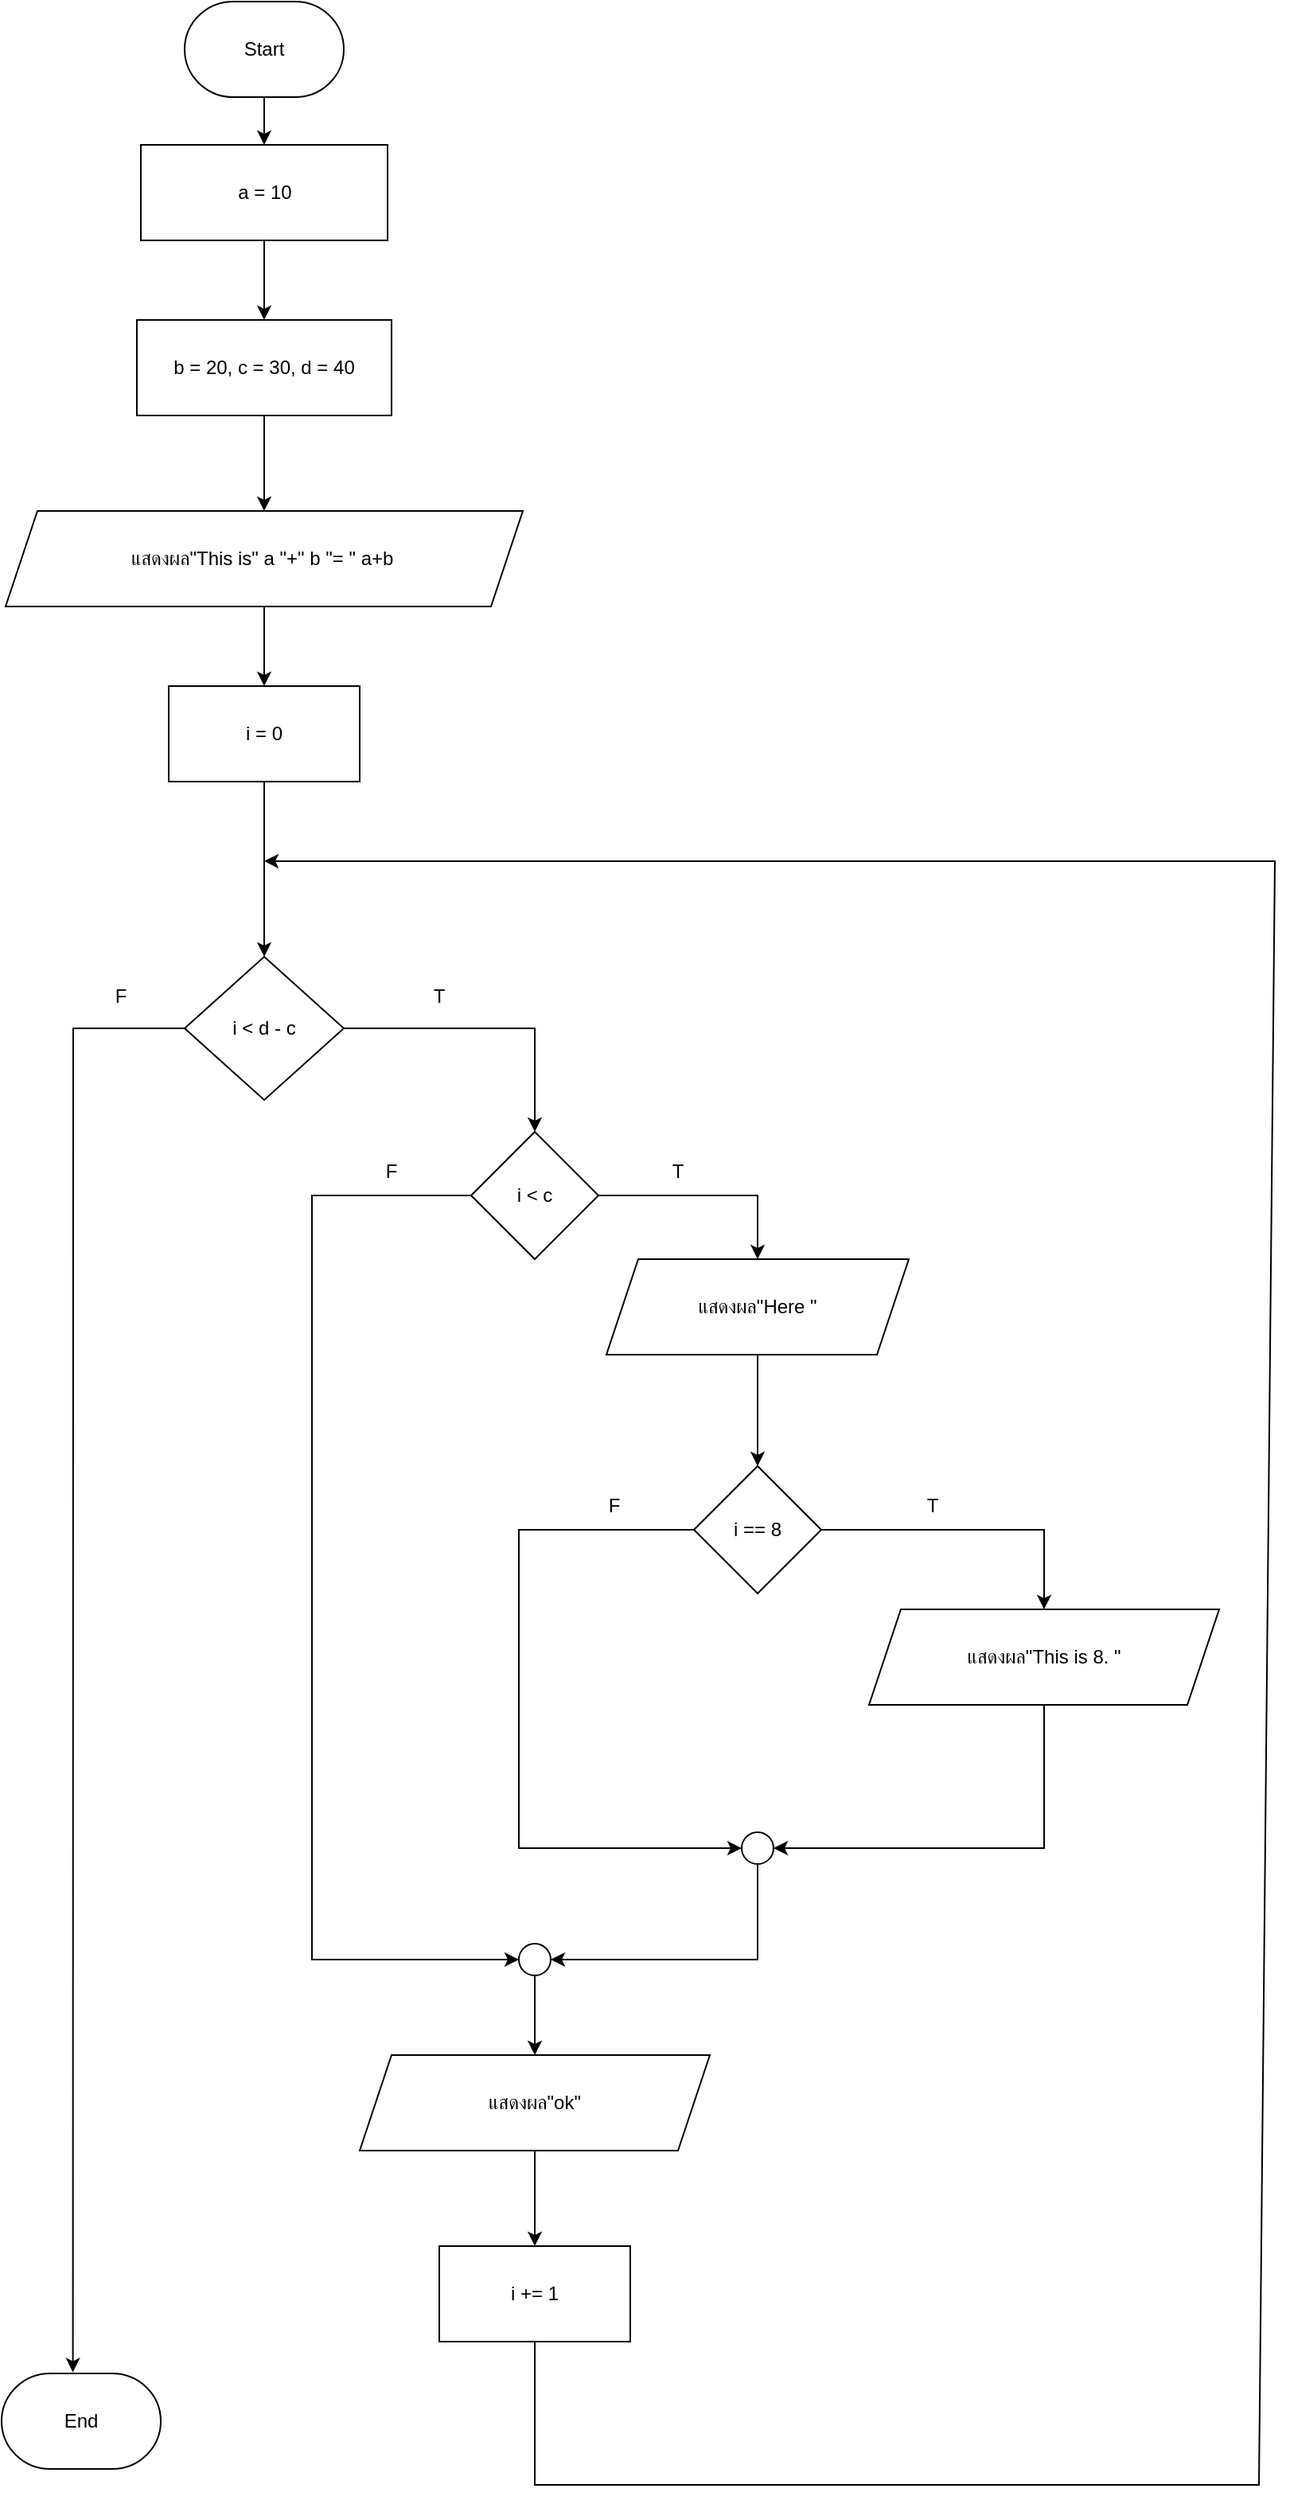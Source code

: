 <mxfile>
    <diagram id="WWplgdjxl4bUwMbVQ0za" name="Page-1">
        <mxGraphModel dx="3753" dy="4297" grid="1" gridSize="10" guides="1" tooltips="1" connect="1" arrows="1" fold="1" page="1" pageScale="1" pageWidth="1100" pageHeight="850" math="0" shadow="0">
            <root>
                <mxCell id="0"/>
                <mxCell id="1" parent="0"/>
                <mxCell id="41" value="" style="edgeStyle=none;html=1;fontSize=12;" edge="1" parent="1" source="5" target="7">
                    <mxGeometry relative="1" as="geometry"/>
                </mxCell>
                <mxCell id="5" value="a = 10" style="rounded=0;whiteSpace=wrap;html=1;fontSize=12;" vertex="1" parent="1">
                    <mxGeometry x="218.5" y="-1535" width="155" height="60" as="geometry"/>
                </mxCell>
                <mxCell id="6" style="edgeStyle=orthogonalEdgeStyle;rounded=0;orthogonalLoop=1;jettySize=auto;html=1;entryX=0.5;entryY=0;entryDx=0;entryDy=0;fontSize=12;" edge="1" parent="1" source="7" target="9">
                    <mxGeometry relative="1" as="geometry"/>
                </mxCell>
                <mxCell id="7" value="b = 20, c = 30, d = 40" style="rounded=0;whiteSpace=wrap;html=1;fontSize=12;" vertex="1" parent="1">
                    <mxGeometry x="216" y="-1425" width="160" height="60" as="geometry"/>
                </mxCell>
                <mxCell id="8" value="" style="edgeStyle=orthogonalEdgeStyle;rounded=0;orthogonalLoop=1;jettySize=auto;html=1;fontSize=12;" edge="1" parent="1" source="9" target="12">
                    <mxGeometry relative="1" as="geometry"/>
                </mxCell>
                <mxCell id="9" value="แสดงผล&quot;This is&quot; a &quot;+&quot; b &quot;= &quot; a+b&amp;nbsp;" style="shape=parallelogram;perimeter=parallelogramPerimeter;whiteSpace=wrap;html=1;fixedSize=1;fontSize=12;" vertex="1" parent="1">
                    <mxGeometry x="133.5" y="-1305" width="325" height="60" as="geometry"/>
                </mxCell>
                <mxCell id="10" value="i &amp;lt; d - c" style="rhombus;whiteSpace=wrap;html=1;fontSize=12;" vertex="1" parent="1">
                    <mxGeometry x="246" y="-1025" width="100" height="90" as="geometry"/>
                </mxCell>
                <mxCell id="11" style="edgeStyle=orthogonalEdgeStyle;rounded=0;orthogonalLoop=1;jettySize=auto;html=1;entryX=0.5;entryY=0;entryDx=0;entryDy=0;fontSize=12;" edge="1" parent="1" source="12" target="10">
                    <mxGeometry relative="1" as="geometry"/>
                </mxCell>
                <mxCell id="12" value="i = 0" style="rounded=0;whiteSpace=wrap;html=1;fontSize=12;" vertex="1" parent="1">
                    <mxGeometry x="236" y="-1195" width="120" height="60" as="geometry"/>
                </mxCell>
                <mxCell id="13" value="i &amp;lt; c" style="rhombus;whiteSpace=wrap;html=1;fontSize=12;" vertex="1" parent="1">
                    <mxGeometry x="426" y="-915" width="80" height="80" as="geometry"/>
                </mxCell>
                <mxCell id="14" value="i == 8" style="rhombus;whiteSpace=wrap;html=1;fontSize=12;" vertex="1" parent="1">
                    <mxGeometry x="566" y="-705" width="80" height="80" as="geometry"/>
                </mxCell>
                <mxCell id="15" value="" style="endArrow=classic;html=1;rounded=0;exitX=1;exitY=0.5;exitDx=0;exitDy=0;fontSize=12;" edge="1" parent="1" source="13" target="27">
                    <mxGeometry width="50" height="50" relative="1" as="geometry">
                        <mxPoint x="596" y="-895" as="sourcePoint"/>
                        <mxPoint x="606" y="-825" as="targetPoint"/>
                        <Array as="points">
                            <mxPoint x="606" y="-875"/>
                        </Array>
                    </mxGeometry>
                </mxCell>
                <mxCell id="16" value="" style="endArrow=classic;html=1;rounded=0;exitX=1;exitY=0.5;exitDx=0;exitDy=0;entryX=0.5;entryY=0;entryDx=0;entryDy=0;fontSize=12;" edge="1" parent="1" source="14" target="28">
                    <mxGeometry width="50" height="50" relative="1" as="geometry">
                        <mxPoint x="646" y="-695" as="sourcePoint"/>
                        <mxPoint x="786" y="-605" as="targetPoint"/>
                        <Array as="points">
                            <mxPoint x="786" y="-665"/>
                        </Array>
                    </mxGeometry>
                </mxCell>
                <mxCell id="17" value="" style="endArrow=classic;html=1;rounded=0;exitX=1;exitY=0.5;exitDx=0;exitDy=0;entryX=0.5;entryY=0;entryDx=0;entryDy=0;fontSize=12;" edge="1" parent="1" source="10" target="13">
                    <mxGeometry width="50" height="50" relative="1" as="geometry">
                        <mxPoint x="446" y="-945" as="sourcePoint"/>
                        <mxPoint x="496" y="-995" as="targetPoint"/>
                        <Array as="points">
                            <mxPoint x="466" y="-980"/>
                        </Array>
                    </mxGeometry>
                </mxCell>
                <mxCell id="18" value="" style="ellipse;whiteSpace=wrap;html=1;aspect=fixed;fontSize=12;" vertex="1" parent="1">
                    <mxGeometry x="596" y="-475" width="20" height="20" as="geometry"/>
                </mxCell>
                <mxCell id="19" value="" style="endArrow=classic;html=1;rounded=0;exitX=0;exitY=0.5;exitDx=0;exitDy=0;entryX=0;entryY=0.5;entryDx=0;entryDy=0;fontSize=12;" edge="1" parent="1" source="14" target="18">
                    <mxGeometry width="50" height="50" relative="1" as="geometry">
                        <mxPoint x="386" y="-595" as="sourcePoint"/>
                        <mxPoint x="436" y="-645" as="targetPoint"/>
                        <Array as="points">
                            <mxPoint x="456" y="-665"/>
                            <mxPoint x="456" y="-465"/>
                        </Array>
                    </mxGeometry>
                </mxCell>
                <mxCell id="20" value="" style="endArrow=classic;html=1;rounded=0;entryX=1;entryY=0.5;entryDx=0;entryDy=0;exitX=0.5;exitY=1;exitDx=0;exitDy=0;fontSize=12;" edge="1" parent="1" source="28" target="18">
                    <mxGeometry width="50" height="50" relative="1" as="geometry">
                        <mxPoint x="786" y="-545" as="sourcePoint"/>
                        <mxPoint x="576" y="-545" as="targetPoint"/>
                        <Array as="points">
                            <mxPoint x="786" y="-465"/>
                        </Array>
                    </mxGeometry>
                </mxCell>
                <mxCell id="21" value="" style="edgeStyle=orthogonalEdgeStyle;rounded=0;orthogonalLoop=1;jettySize=auto;html=1;entryX=0.5;entryY=0;entryDx=0;entryDy=0;fontSize=12;" edge="1" parent="1" source="22" target="30">
                    <mxGeometry relative="1" as="geometry">
                        <mxPoint x="448.5" y="-335" as="targetPoint"/>
                    </mxGeometry>
                </mxCell>
                <mxCell id="22" value="" style="ellipse;whiteSpace=wrap;html=1;aspect=fixed;fontSize=12;" vertex="1" parent="1">
                    <mxGeometry x="456" y="-405" width="20" height="20" as="geometry"/>
                </mxCell>
                <mxCell id="23" value="" style="endArrow=classic;html=1;rounded=0;exitX=0;exitY=0.5;exitDx=0;exitDy=0;entryX=0;entryY=0.5;entryDx=0;entryDy=0;fontSize=12;" edge="1" parent="1" source="13" target="22">
                    <mxGeometry width="50" height="50" relative="1" as="geometry">
                        <mxPoint x="356" y="-755" as="sourcePoint"/>
                        <mxPoint x="396" y="-395" as="targetPoint"/>
                        <Array as="points">
                            <mxPoint x="326" y="-875"/>
                            <mxPoint x="326" y="-395"/>
                        </Array>
                    </mxGeometry>
                </mxCell>
                <mxCell id="24" value="" style="endArrow=classic;html=1;rounded=0;exitX=0.5;exitY=1;exitDx=0;exitDy=0;entryX=1;entryY=0.5;entryDx=0;entryDy=0;fontSize=12;" edge="1" parent="1" source="18" target="22">
                    <mxGeometry width="50" height="50" relative="1" as="geometry">
                        <mxPoint x="486" y="-365" as="sourcePoint"/>
                        <mxPoint x="536" y="-415" as="targetPoint"/>
                        <Array as="points">
                            <mxPoint x="606" y="-395"/>
                        </Array>
                    </mxGeometry>
                </mxCell>
                <mxCell id="25" value="" style="endArrow=classic;html=1;rounded=0;exitX=0;exitY=0.5;exitDx=0;exitDy=0;entryX=0.448;entryY=-0.012;entryDx=0;entryDy=0;entryPerimeter=0;fontSize=12;" edge="1" parent="1" source="10" target="44">
                    <mxGeometry width="50" height="50" relative="1" as="geometry">
                        <mxPoint x="186" y="-555" as="sourcePoint"/>
                        <mxPoint x="176" y="-25" as="targetPoint"/>
                        <Array as="points">
                            <mxPoint x="176" y="-980"/>
                        </Array>
                    </mxGeometry>
                </mxCell>
                <mxCell id="26" value="" style="edgeStyle=orthogonalEdgeStyle;rounded=0;orthogonalLoop=1;jettySize=auto;html=1;fontSize=12;" edge="1" parent="1" source="27" target="14">
                    <mxGeometry relative="1" as="geometry"/>
                </mxCell>
                <mxCell id="27" value="แสดงผล&quot;Here &quot;" style="shape=parallelogram;perimeter=parallelogramPerimeter;whiteSpace=wrap;html=1;fixedSize=1;fontSize=12;" vertex="1" parent="1">
                    <mxGeometry x="511" y="-835" width="190" height="60" as="geometry"/>
                </mxCell>
                <mxCell id="28" value="แสดงผล&quot;This is 8. &quot;" style="shape=parallelogram;perimeter=parallelogramPerimeter;whiteSpace=wrap;html=1;fixedSize=1;fontSize=12;" vertex="1" parent="1">
                    <mxGeometry x="676" y="-615" width="220" height="60" as="geometry"/>
                </mxCell>
                <mxCell id="29" value="" style="edgeStyle=orthogonalEdgeStyle;rounded=0;orthogonalLoop=1;jettySize=auto;html=1;fontSize=12;" edge="1" parent="1" source="30" target="31">
                    <mxGeometry relative="1" as="geometry"/>
                </mxCell>
                <mxCell id="30" value="แสดงผล&quot;ok&quot;" style="shape=parallelogram;perimeter=parallelogramPerimeter;whiteSpace=wrap;html=1;fixedSize=1;fontSize=12;" vertex="1" parent="1">
                    <mxGeometry x="356" y="-335" width="220" height="60" as="geometry"/>
                </mxCell>
                <mxCell id="31" value="&lt;font style=&quot;font-size: 12px;&quot;&gt;i += 1&lt;/font&gt;" style="rounded=0;whiteSpace=wrap;html=1;fontSize=12;" vertex="1" parent="1">
                    <mxGeometry x="406" y="-215" width="120" height="60" as="geometry"/>
                </mxCell>
                <mxCell id="32" value="" style="endArrow=classic;html=1;rounded=0;exitX=0.5;exitY=1;exitDx=0;exitDy=0;fontSize=12;" edge="1" parent="1" source="31">
                    <mxGeometry width="50" height="50" relative="1" as="geometry">
                        <mxPoint x="726" y="-135" as="sourcePoint"/>
                        <mxPoint x="296" y="-1085" as="targetPoint"/>
                        <Array as="points">
                            <mxPoint x="466" y="-65"/>
                            <mxPoint x="921" y="-65"/>
                            <mxPoint x="931" y="-1085"/>
                        </Array>
                    </mxGeometry>
                </mxCell>
                <mxCell id="33" value="T" style="text;html=1;strokeColor=none;fillColor=none;align=center;verticalAlign=middle;whiteSpace=wrap;rounded=0;fontSize=12;" vertex="1" parent="1">
                    <mxGeometry x="686" y="-695" width="60" height="30" as="geometry"/>
                </mxCell>
                <mxCell id="34" value="F" style="text;html=1;strokeColor=none;fillColor=none;align=center;verticalAlign=middle;whiteSpace=wrap;rounded=0;fontSize=12;" vertex="1" parent="1">
                    <mxGeometry x="486" y="-695" width="60" height="30" as="geometry"/>
                </mxCell>
                <mxCell id="35" value="F" style="text;html=1;strokeColor=none;fillColor=none;align=center;verticalAlign=middle;whiteSpace=wrap;rounded=0;fontSize=12;" vertex="1" parent="1">
                    <mxGeometry x="346" y="-905" width="60" height="30" as="geometry"/>
                </mxCell>
                <mxCell id="36" value="T" style="text;html=1;strokeColor=none;fillColor=none;align=center;verticalAlign=middle;whiteSpace=wrap;rounded=0;fontSize=12;" vertex="1" parent="1">
                    <mxGeometry x="526" y="-905" width="60" height="30" as="geometry"/>
                </mxCell>
                <mxCell id="37" value="T" style="text;html=1;strokeColor=none;fillColor=none;align=center;verticalAlign=middle;whiteSpace=wrap;rounded=0;fontSize=12;" vertex="1" parent="1">
                    <mxGeometry x="376" y="-1015" width="60" height="30" as="geometry"/>
                </mxCell>
                <mxCell id="38" value="F" style="text;html=1;strokeColor=none;fillColor=none;align=center;verticalAlign=middle;whiteSpace=wrap;rounded=0;fontSize=12;" vertex="1" parent="1">
                    <mxGeometry x="176" y="-1015" width="60" height="30" as="geometry"/>
                </mxCell>
                <mxCell id="43" value="" style="edgeStyle=none;html=1;fontSize=12;" edge="1" parent="1" source="42" target="5">
                    <mxGeometry relative="1" as="geometry"/>
                </mxCell>
                <mxCell id="42" value="Start" style="strokeWidth=1;html=1;shape=mxgraph.flowchart.terminator;whiteSpace=wrap;" vertex="1" parent="1">
                    <mxGeometry x="246" y="-1625" width="100" height="60" as="geometry"/>
                </mxCell>
                <mxCell id="44" value="End" style="strokeWidth=1;html=1;shape=mxgraph.flowchart.terminator;whiteSpace=wrap;" vertex="1" parent="1">
                    <mxGeometry x="131" y="-135" width="100" height="60" as="geometry"/>
                </mxCell>
            </root>
        </mxGraphModel>
    </diagram>
</mxfile>